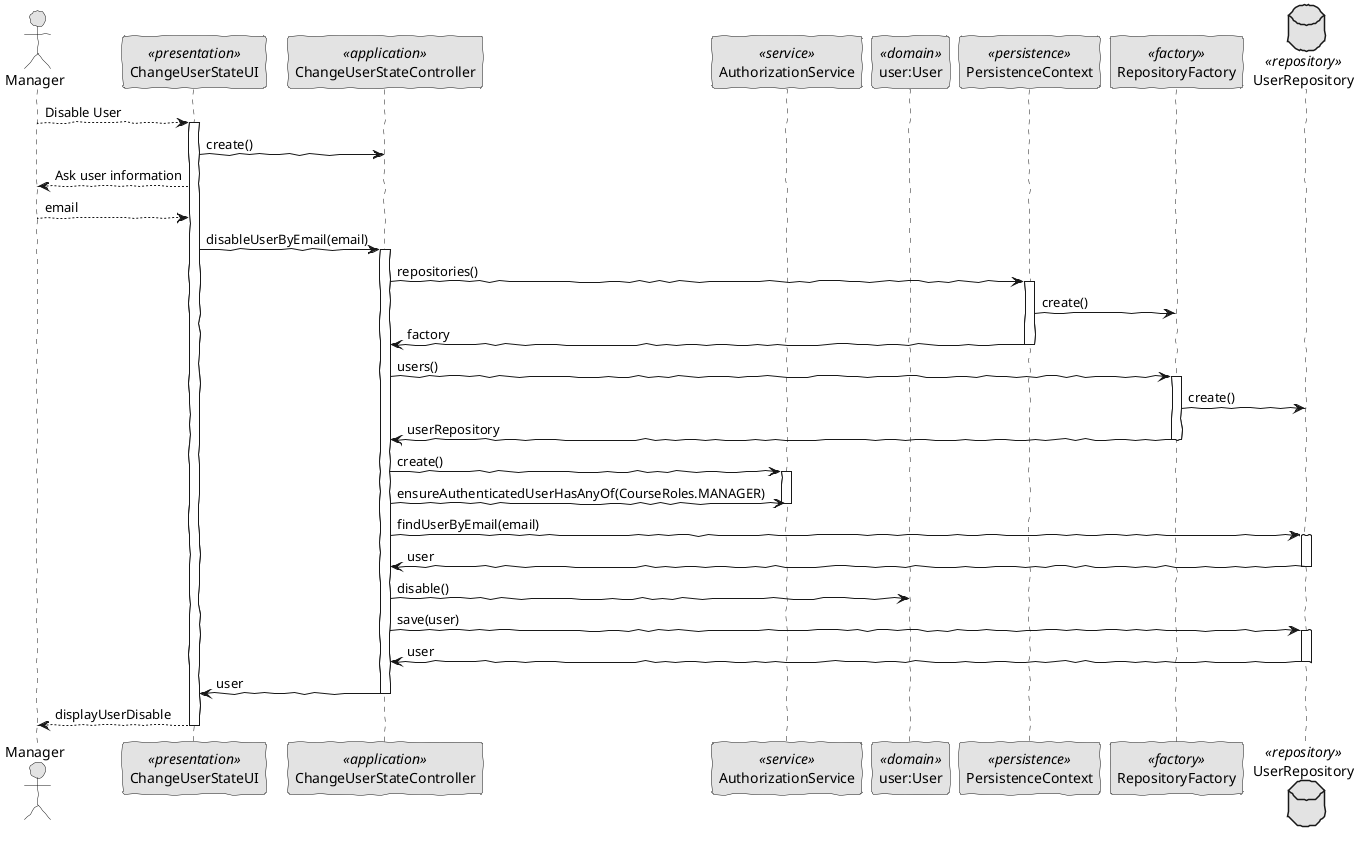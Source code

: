 @startuml
'http://plantuml.com/skinparam.html
skinparam handwritten true
skinparam monochrome true
skinparam packageStyle rect
skinparam defaultFontName FG Virgil
skinparam shadowing false

actor Manager as Actor
participant ChangeUserStateUI as UI <<presentation>>
participant ChangeUserStateController as Controller <<application>>
participant AuthorizationService as AuthzService <<service>>
participant "user:User" as Domain <<domain>>
participant PersistenceContext as Persistence <<persistence>>
participant RepositoryFactory as Factory <<factory>>
database UserRepository as Repository <<repository>>


Actor --> UI: Disable User
activate UI
    UI -> Controller: create()
    UI --> Actor: Ask user information

    Actor --> UI: email
        
    UI -> Controller: disableUserByEmail(email)
    activate Controller

        Controller -> Persistence: repositories()
        activate Persistence
        Persistence -> Factory: create()
        Persistence -> Controller: factory
        deactivate Persistence

        Controller -> Factory: users()
        activate Factory
        Factory -> Repository: create()
        Factory -> Controller: userRepository
        deactivate Factory

        Controller -> AuthzService: create()
        activate AuthzService
        Controller -> AuthzService: ensureAuthenticatedUserHasAnyOf(CourseRoles.MANAGER)
        deactivate AuthzService

        Controller -> Repository: findUserByEmail(email)
        activate Repository
        Repository -> Controller: user
        deactivate Repository

        Controller -> Domain: disable()

        Controller -> Repository: save(user)
        activate Repository
        Repository -> Controller: user
        deactivate Repository

        Controller -> UI:user
        deactivate Controller
        UI --> Actor: displayUserDisable

deactivate UI
@enduml